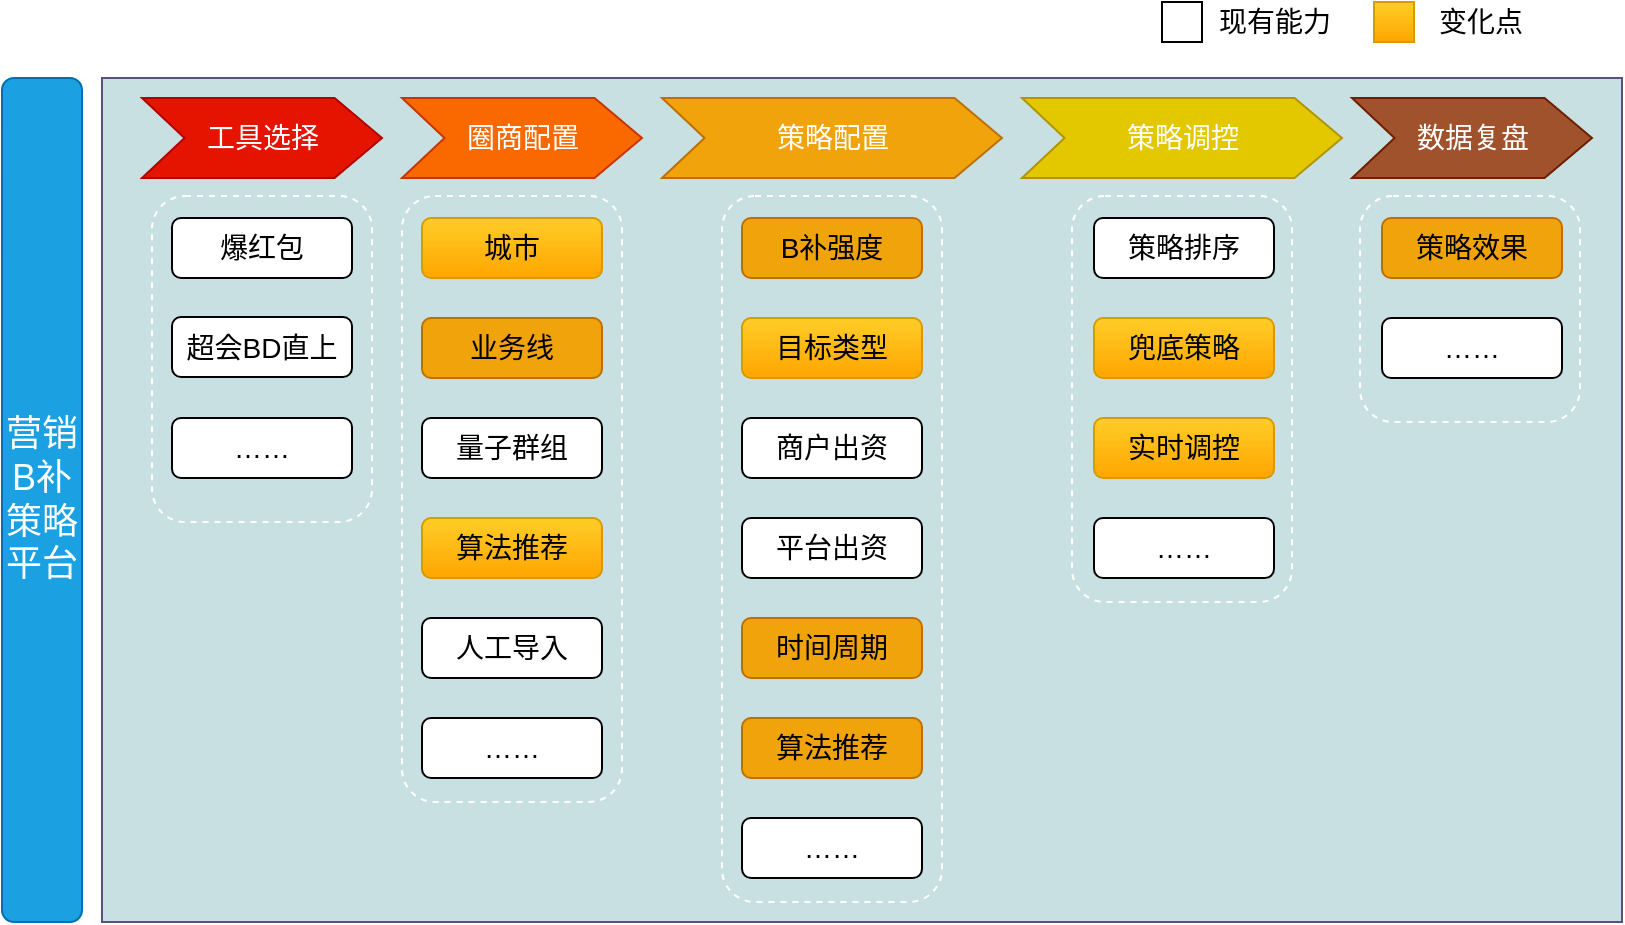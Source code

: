 <mxfile version="20.5.1" type="github" pages="3">
  <diagram id="5oMd8jQUyTVnU2nmaPUR" name="业务流程">
    <mxGraphModel dx="946" dy="614" grid="1" gridSize="10" guides="1" tooltips="1" connect="1" arrows="1" fold="1" page="1" pageScale="1" pageWidth="827" pageHeight="1169" math="0" shadow="0">
      <root>
        <mxCell id="0" />
        <mxCell id="1" parent="0" />
        <mxCell id="nKAvX6BTVIMCWCO14RXr-1" value="" style="rounded=0;whiteSpace=wrap;html=1;fontSize=18;strokeColor=#56517e;fillColor=#C9E0E2;" vertex="1" parent="1">
          <mxGeometry x="60" y="48" width="760" height="422" as="geometry" />
        </mxCell>
        <mxCell id="nKAvX6BTVIMCWCO14RXr-2" value="" style="rounded=1;whiteSpace=wrap;html=1;fontSize=14;dashed=1;fillColor=none;strokeColor=#FFFFFF;" vertex="1" parent="1">
          <mxGeometry x="689" y="107" width="110" height="113" as="geometry" />
        </mxCell>
        <mxCell id="nKAvX6BTVIMCWCO14RXr-3" value="" style="rounded=1;whiteSpace=wrap;html=1;fontSize=14;dashed=1;fillColor=none;strokeColor=#FFFFFF;strokeWidth=1;" vertex="1" parent="1">
          <mxGeometry x="545" y="107" width="110" height="203" as="geometry" />
        </mxCell>
        <mxCell id="nKAvX6BTVIMCWCO14RXr-4" value="" style="rounded=1;whiteSpace=wrap;html=1;fontSize=14;dashed=1;fillColor=none;strokeColor=#FFFFFF;" vertex="1" parent="1">
          <mxGeometry x="370" y="107" width="110" height="353" as="geometry" />
        </mxCell>
        <mxCell id="nKAvX6BTVIMCWCO14RXr-5" value="" style="rounded=1;whiteSpace=wrap;html=1;fontSize=14;dashed=1;fillColor=none;strokeColor=#FFFFFF;" vertex="1" parent="1">
          <mxGeometry x="210" y="107" width="110" height="303" as="geometry" />
        </mxCell>
        <mxCell id="nKAvX6BTVIMCWCO14RXr-6" value="" style="rounded=1;whiteSpace=wrap;html=1;fontSize=14;dashed=1;fillColor=none;strokeColor=#FFFFFF;" vertex="1" parent="1">
          <mxGeometry x="85" y="107" width="110" height="163" as="geometry" />
        </mxCell>
        <mxCell id="nKAvX6BTVIMCWCO14RXr-7" value="营销B补策略平台" style="rounded=1;whiteSpace=wrap;html=1;fontSize=18;fillColor=#1ba1e2;strokeColor=#006EAF;fontColor=#ffffff;" vertex="1" parent="1">
          <mxGeometry x="10" y="48" width="40" height="422" as="geometry" />
        </mxCell>
        <mxCell id="nKAvX6BTVIMCWCO14RXr-8" value="圈商配置" style="html=1;shadow=0;dashed=0;align=center;verticalAlign=middle;shape=mxgraph.arrows2.arrow;dy=0;dx=23.73;notch=21.27;fontSize=14;fillColor=#fa6800;strokeColor=#C73500;fontColor=#ffffff;" vertex="1" parent="1">
          <mxGeometry x="210" y="58" width="120" height="40" as="geometry" />
        </mxCell>
        <mxCell id="nKAvX6BTVIMCWCO14RXr-9" value="策略配置" style="html=1;shadow=0;dashed=0;align=center;verticalAlign=middle;shape=mxgraph.arrows2.arrow;dy=0;dx=23.73;notch=21.27;fontSize=14;fillColor=#f0a30a;strokeColor=#BD7000;fontColor=#ffffff;" vertex="1" parent="1">
          <mxGeometry x="340" y="58" width="170" height="40" as="geometry" />
        </mxCell>
        <mxCell id="nKAvX6BTVIMCWCO14RXr-10" value="策略调控" style="html=1;shadow=0;dashed=0;align=center;verticalAlign=middle;shape=mxgraph.arrows2.arrow;dy=0;dx=23.73;notch=21.27;fontSize=14;fillColor=#e3c800;strokeColor=#B09500;fontColor=#ffffff;" vertex="1" parent="1">
          <mxGeometry x="520" y="58" width="160" height="40" as="geometry" />
        </mxCell>
        <mxCell id="nKAvX6BTVIMCWCO14RXr-11" value="数据复盘" style="html=1;shadow=0;dashed=0;align=center;verticalAlign=middle;shape=mxgraph.arrows2.arrow;dy=0;dx=23.73;notch=21.27;fontSize=14;fillColor=#a0522d;strokeColor=#6D1F00;fontColor=#ffffff;" vertex="1" parent="1">
          <mxGeometry x="685" y="58" width="120" height="40" as="geometry" />
        </mxCell>
        <mxCell id="nKAvX6BTVIMCWCO14RXr-12" value="城市" style="rounded=1;whiteSpace=wrap;html=1;fontSize=14;fillColor=#ffcd28;strokeColor=#d79b00;gradientColor=#ffa500;" vertex="1" parent="1">
          <mxGeometry x="220" y="118" width="90" height="30" as="geometry" />
        </mxCell>
        <mxCell id="nKAvX6BTVIMCWCO14RXr-13" value="业务线" style="rounded=1;whiteSpace=wrap;html=1;fontSize=14;fillColor=#f0a30a;fontColor=#000000;strokeColor=#BD7000;" vertex="1" parent="1">
          <mxGeometry x="220" y="168" width="90" height="30" as="geometry" />
        </mxCell>
        <mxCell id="nKAvX6BTVIMCWCO14RXr-14" value="量子群组" style="rounded=1;whiteSpace=wrap;html=1;fontSize=14;" vertex="1" parent="1">
          <mxGeometry x="220" y="218" width="90" height="30" as="geometry" />
        </mxCell>
        <mxCell id="nKAvX6BTVIMCWCO14RXr-15" value="算法推荐" style="rounded=1;whiteSpace=wrap;html=1;fontSize=14;gradientColor=#ffa500;fillColor=#ffcd28;strokeColor=#d79b00;" vertex="1" parent="1">
          <mxGeometry x="220" y="268" width="90" height="30" as="geometry" />
        </mxCell>
        <mxCell id="nKAvX6BTVIMCWCO14RXr-16" value="人工导入" style="rounded=1;whiteSpace=wrap;html=1;fontSize=14;" vertex="1" parent="1">
          <mxGeometry x="220" y="318" width="90" height="30" as="geometry" />
        </mxCell>
        <mxCell id="nKAvX6BTVIMCWCO14RXr-17" value="B补强度" style="rounded=1;whiteSpace=wrap;html=1;fontSize=14;fillColor=#f0a30a;fontColor=#000000;strokeColor=#BD7000;" vertex="1" parent="1">
          <mxGeometry x="380" y="118" width="90" height="30" as="geometry" />
        </mxCell>
        <mxCell id="nKAvX6BTVIMCWCO14RXr-18" value="目标类型" style="rounded=1;whiteSpace=wrap;html=1;fontSize=14;gradientColor=#ffa500;fillColor=#ffcd28;strokeColor=#d79b00;" vertex="1" parent="1">
          <mxGeometry x="380" y="168" width="90" height="30" as="geometry" />
        </mxCell>
        <mxCell id="nKAvX6BTVIMCWCO14RXr-19" value="商户出资" style="rounded=1;whiteSpace=wrap;html=1;fontSize=14;" vertex="1" parent="1">
          <mxGeometry x="380" y="218" width="90" height="30" as="geometry" />
        </mxCell>
        <mxCell id="nKAvX6BTVIMCWCO14RXr-20" value="平台出资" style="rounded=1;whiteSpace=wrap;html=1;fontSize=14;" vertex="1" parent="1">
          <mxGeometry x="380" y="268" width="90" height="30" as="geometry" />
        </mxCell>
        <mxCell id="nKAvX6BTVIMCWCO14RXr-21" value="策略排序" style="rounded=1;whiteSpace=wrap;html=1;fontSize=14;" vertex="1" parent="1">
          <mxGeometry x="556" y="118" width="90" height="30" as="geometry" />
        </mxCell>
        <mxCell id="nKAvX6BTVIMCWCO14RXr-22" value="兜底策略" style="rounded=1;whiteSpace=wrap;html=1;fontSize=14;gradientColor=#ffa500;fillColor=#ffcd28;strokeColor=#d79b00;" vertex="1" parent="1">
          <mxGeometry x="556" y="168" width="90" height="30" as="geometry" />
        </mxCell>
        <mxCell id="nKAvX6BTVIMCWCO14RXr-23" value="……" style="rounded=1;whiteSpace=wrap;html=1;fontSize=14;" vertex="1" parent="1">
          <mxGeometry x="556" y="268" width="90" height="30" as="geometry" />
        </mxCell>
        <mxCell id="nKAvX6BTVIMCWCO14RXr-25" value="时间周期" style="rounded=1;whiteSpace=wrap;html=1;fontSize=14;fillColor=#f0a30a;fontColor=#000000;strokeColor=#BD7000;" vertex="1" parent="1">
          <mxGeometry x="380" y="318" width="90" height="30" as="geometry" />
        </mxCell>
        <mxCell id="nKAvX6BTVIMCWCO14RXr-26" value="算法推荐" style="rounded=1;whiteSpace=wrap;html=1;fontSize=14;fillColor=#f0a30a;fontColor=#000000;strokeColor=#BD7000;" vertex="1" parent="1">
          <mxGeometry x="380" y="368" width="90" height="30" as="geometry" />
        </mxCell>
        <mxCell id="nKAvX6BTVIMCWCO14RXr-27" value="工具选择" style="html=1;shadow=0;dashed=0;align=center;verticalAlign=middle;shape=mxgraph.arrows2.arrow;dy=0;dx=23.73;notch=21.27;fontSize=14;fillColor=#e51400;strokeColor=#B20000;fontColor=#ffffff;" vertex="1" parent="1">
          <mxGeometry x="80" y="58" width="120" height="40" as="geometry" />
        </mxCell>
        <mxCell id="nKAvX6BTVIMCWCO14RXr-28" value="爆红包" style="rounded=1;whiteSpace=wrap;html=1;fontSize=14;" vertex="1" parent="1">
          <mxGeometry x="95" y="118" width="90" height="30" as="geometry" />
        </mxCell>
        <mxCell id="nKAvX6BTVIMCWCO14RXr-29" value="超会BD直上" style="rounded=1;whiteSpace=wrap;html=1;fontSize=14;" vertex="1" parent="1">
          <mxGeometry x="95" y="167.5" width="90" height="30" as="geometry" />
        </mxCell>
        <mxCell id="nKAvX6BTVIMCWCO14RXr-30" value="策略效果" style="rounded=1;whiteSpace=wrap;html=1;fontSize=14;fillColor=#f0a30a;fontColor=#000000;strokeColor=#BD7000;" vertex="1" parent="1">
          <mxGeometry x="700" y="118" width="90" height="30" as="geometry" />
        </mxCell>
        <mxCell id="nKAvX6BTVIMCWCO14RXr-31" value="……" style="rounded=1;whiteSpace=wrap;html=1;fontSize=14;" vertex="1" parent="1">
          <mxGeometry x="700" y="168" width="90" height="30" as="geometry" />
        </mxCell>
        <mxCell id="nKAvX6BTVIMCWCO14RXr-33" value="" style="rounded=0;whiteSpace=wrap;html=1;fontSize=14;gradientColor=#ffa500;fillColor=#ffcd28;strokeColor=#d79b00;" vertex="1" parent="1">
          <mxGeometry x="696" y="10" width="20" height="20" as="geometry" />
        </mxCell>
        <mxCell id="nKAvX6BTVIMCWCO14RXr-34" value="变化点" style="text;html=1;align=center;verticalAlign=middle;resizable=0;points=[];autosize=1;fontSize=14;" vertex="1" parent="1">
          <mxGeometry x="719" y="10" width="60" height="20" as="geometry" />
        </mxCell>
        <mxCell id="nKAvX6BTVIMCWCO14RXr-35" value="" style="rounded=0;whiteSpace=wrap;html=1;fontSize=14;" vertex="1" parent="1">
          <mxGeometry x="590" y="10" width="20" height="20" as="geometry" />
        </mxCell>
        <mxCell id="nKAvX6BTVIMCWCO14RXr-36" value="现有能力" style="text;html=1;align=center;verticalAlign=middle;resizable=0;points=[];autosize=1;fontSize=14;" vertex="1" parent="1">
          <mxGeometry x="611" y="10" width="70" height="20" as="geometry" />
        </mxCell>
        <mxCell id="nKAvX6BTVIMCWCO14RXr-37" value="……" style="rounded=1;whiteSpace=wrap;html=1;fontSize=14;" vertex="1" parent="1">
          <mxGeometry x="95" y="218" width="90" height="30" as="geometry" />
        </mxCell>
        <mxCell id="YiAKJyvLT8dnD6AP64St-1" value="……" style="rounded=1;whiteSpace=wrap;html=1;fontSize=14;" vertex="1" parent="1">
          <mxGeometry x="380" y="418" width="90" height="30" as="geometry" />
        </mxCell>
        <mxCell id="YiAKJyvLT8dnD6AP64St-2" value="……" style="rounded=1;whiteSpace=wrap;html=1;fontSize=14;" vertex="1" parent="1">
          <mxGeometry x="220" y="368" width="90" height="30" as="geometry" />
        </mxCell>
        <mxCell id="YiAKJyvLT8dnD6AP64St-3" value="实时调控" style="rounded=1;whiteSpace=wrap;html=1;fontSize=14;gradientColor=#ffa500;fillColor=#ffcd28;strokeColor=#d79b00;" vertex="1" parent="1">
          <mxGeometry x="556" y="218" width="90" height="30" as="geometry" />
        </mxCell>
      </root>
    </mxGraphModel>
  </diagram>
  <diagram id="NuhbEiyONgqpR6ZVbiyx" name="产品流程">
    <mxGraphModel dx="1892" dy="1228" grid="1" gridSize="10" guides="1" tooltips="1" connect="1" arrows="1" fold="1" page="1" pageScale="1" pageWidth="827" pageHeight="1169" math="0" shadow="0">
      <root>
        <mxCell id="0" />
        <mxCell id="1" parent="0" />
        <mxCell id="8dWo22y_z9SqL70TQzN5-4" value="行业招商" style="rounded=0;whiteSpace=wrap;html=1;strokeWidth=1;fontSize=25;fontColor=#ffffff;align=center;fontStyle=1;fillColor=#1ba1e2;strokeColor=#006EAF;" vertex="1" parent="1">
          <mxGeometry x="110" y="60" width="140" height="40" as="geometry" />
        </mxCell>
        <mxCell id="8dWo22y_z9SqL70TQzN5-5" value="平台玩法" style="rounded=0;whiteSpace=wrap;html=1;strokeWidth=1;fontSize=25;fontColor=#ffffff;align=center;fontStyle=1;fillColor=#1ba1e2;strokeColor=#006EAF;" vertex="1" parent="1">
          <mxGeometry x="870" y="60" width="140" height="40" as="geometry" />
        </mxCell>
        <mxCell id="8dWo22y_z9SqL70TQzN5-6" value="营销策略" style="rounded=0;whiteSpace=wrap;html=1;strokeWidth=1;fontSize=25;fontColor=#ffffff;align=center;fontStyle=1;fillColor=#1ba1e2;strokeColor=#006EAF;" vertex="1" parent="1">
          <mxGeometry x="390" y="60" width="140" height="40" as="geometry" />
        </mxCell>
        <mxCell id="8dWo22y_z9SqL70TQzN5-7" value="行业玩法" style="rounded=0;whiteSpace=wrap;html=1;strokeWidth=1;fontSize=25;fontColor=#ffffff;align=center;fontStyle=1;fillColor=#1ba1e2;strokeColor=#006EAF;" vertex="1" parent="1">
          <mxGeometry x="630" y="60" width="140" height="40" as="geometry" />
        </mxCell>
        <mxCell id="8dWo22y_z9SqL70TQzN5-8" value="导购/交易" style="rounded=0;whiteSpace=wrap;html=1;strokeWidth=1;fontSize=25;fontColor=#ffffff;align=center;fontStyle=1;fillColor=#1ba1e2;strokeColor=#006EAF;" vertex="1" parent="1">
          <mxGeometry x="1610" y="60" width="140" height="40" as="geometry" />
        </mxCell>
        <mxCell id="8dWo22y_z9SqL70TQzN5-12" style="edgeStyle=orthogonalEdgeStyle;rounded=0;orthogonalLoop=1;jettySize=auto;html=1;exitX=0.5;exitY=1;exitDx=0;exitDy=0;entryX=0.5;entryY=0;entryDx=0;entryDy=0;fontSize=18;fontColor=#000000;strokeWidth=3;" edge="1" parent="1" source="8dWo22y_z9SqL70TQzN5-13" target="8dWo22y_z9SqL70TQzN5-26">
          <mxGeometry relative="1" as="geometry" />
        </mxCell>
        <mxCell id="8dWo22y_z9SqL70TQzN5-13" value="&lt;b&gt;&lt;font style=&quot;font-size: 22px&quot;&gt;2. 发布招商&lt;/font&gt;&lt;/b&gt;&lt;br style=&quot;font-size: 18px&quot;&gt;报名要求&lt;br&gt;圈商范围&lt;br style=&quot;font-size: 18px&quot;&gt;出资规则&lt;br style=&quot;font-size: 18px&quot;&gt;时间周期" style="rounded=0;whiteSpace=wrap;html=1;strokeWidth=1;fontSize=18;fontColor=#000000;align=center;verticalAlign=top;" vertex="1" parent="1">
          <mxGeometry x="120" y="260" width="120" height="120" as="geometry" />
        </mxCell>
        <mxCell id="8dWo22y_z9SqL70TQzN5-14" value="B端链路" style="rounded=0;whiteSpace=wrap;html=1;strokeWidth=1;fontSize=25;align=center;gradientColor=#ffa500;fillColor=#ffcd28;strokeColor=#d79b00;" vertex="1" parent="1">
          <mxGeometry x="40" y="10" width="1010" height="35" as="geometry" />
        </mxCell>
        <mxCell id="8dWo22y_z9SqL70TQzN5-23" style="edgeStyle=orthogonalEdgeStyle;rounded=0;orthogonalLoop=1;jettySize=auto;html=1;exitX=1;exitY=0.5;exitDx=0;exitDy=0;entryX=0;entryY=0.5;entryDx=0;entryDy=0;fontSize=18;fontColor=#000000;strokeWidth=3;" edge="1" parent="1" source="8dWo22y_z9SqL70TQzN5-26" target="8dWo22y_z9SqL70TQzN5-28">
          <mxGeometry relative="1" as="geometry" />
        </mxCell>
        <mxCell id="8dWo22y_z9SqL70TQzN5-24" value="活动创建" style="edgeLabel;html=1;align=center;verticalAlign=middle;resizable=0;points=[];fontSize=18;fontColor=#000000;" vertex="1" connectable="0" parent="8dWo22y_z9SqL70TQzN5-23">
          <mxGeometry x="-0.558" y="6" relative="1" as="geometry">
            <mxPoint x="-8" y="-8" as="offset" />
          </mxGeometry>
        </mxCell>
        <mxCell id="8dWo22y_z9SqL70TQzN5-26" value="&lt;b&gt;&lt;font style=&quot;font-size: 22px&quot;&gt;3. 商户报名&lt;/font&gt;&lt;/b&gt;&lt;br style=&quot;font-size: 18px&quot;&gt;商户出资" style="rounded=0;whiteSpace=wrap;html=1;strokeWidth=1;fontSize=18;fontColor=#000000;align=center;verticalAlign=top;" vertex="1" parent="1">
          <mxGeometry x="120" y="495" width="120" height="120" as="geometry" />
        </mxCell>
        <mxCell id="v_WaZDUk3BbskPpl2pJ--12" style="edgeStyle=orthogonalEdgeStyle;rounded=0;orthogonalLoop=1;jettySize=auto;html=1;entryX=0;entryY=0.6;entryDx=0;entryDy=0;strokeWidth=3;fontSize=18;entryPerimeter=0;" edge="1" parent="1" source="8dWo22y_z9SqL70TQzN5-28" target="v_WaZDUk3BbskPpl2pJ--13">
          <mxGeometry relative="1" as="geometry" />
        </mxCell>
        <mxCell id="8dWo22y_z9SqL70TQzN5-28" value="创建活动" style="whiteSpace=wrap;html=1;strokeWidth=1;fontSize=18;fontColor=#000000;align=center;" vertex="1" parent="1">
          <mxGeometry x="670.25" y="540" width="85" height="30" as="geometry" />
        </mxCell>
        <mxCell id="8dWo22y_z9SqL70TQzN5-37" value="C端链路" style="rounded=0;whiteSpace=wrap;html=1;strokeWidth=1;fontSize=25;align=center;fillColor=#dae8fc;strokeColor=#6c8ebf;gradientColor=#7ea6e0;" vertex="1" parent="1">
          <mxGeometry x="1060" y="10" width="720" height="35" as="geometry" />
        </mxCell>
        <mxCell id="8dWo22y_z9SqL70TQzN5-41" style="edgeStyle=orthogonalEdgeStyle;rounded=0;orthogonalLoop=1;jettySize=auto;html=1;exitX=0;exitY=0.5;exitDx=0;exitDy=0;fontSize=18;fontColor=#000000;strokeWidth=3;" edge="1" parent="1" source="v_WaZDUk3BbskPpl2pJ--16" target="8dWo22y_z9SqL70TQzN5-42">
          <mxGeometry relative="1" as="geometry">
            <mxPoint x="1450" y="760" as="targetPoint" />
          </mxGeometry>
        </mxCell>
        <mxCell id="v_WaZDUk3BbskPpl2pJ--33" value="算价" style="edgeLabel;html=1;align=center;verticalAlign=middle;resizable=0;points=[];fontSize=18;" vertex="1" connectable="0" parent="8dWo22y_z9SqL70TQzN5-41">
          <mxGeometry x="-0.431" relative="1" as="geometry">
            <mxPoint x="-1" y="-14" as="offset" />
          </mxGeometry>
        </mxCell>
        <mxCell id="8dWo22y_z9SqL70TQzN5-42" value="" style="rounded=0;whiteSpace=wrap;html=1;strokeWidth=1;fontSize=18;fontColor=#000000;align=center;dashed=1;" vertex="1" parent="1">
          <mxGeometry x="1370" y="615" width="120" height="140" as="geometry" />
        </mxCell>
        <mxCell id="8dWo22y_z9SqL70TQzN5-43" value="查询活动" style="whiteSpace=wrap;html=1;strokeWidth=1;fontSize=18;fontColor=#000000;align=center;" vertex="1" parent="1">
          <mxGeometry x="1387.5" y="627.5" width="85" height="30" as="geometry" />
        </mxCell>
        <mxCell id="8dWo22y_z9SqL70TQzN5-44" value="算法调控" style="whiteSpace=wrap;html=1;strokeWidth=1;fontSize=18;fontColor=#000000;align=center;" vertex="1" parent="1">
          <mxGeometry x="1387.5" y="672.5" width="85" height="30" as="geometry" />
        </mxCell>
        <mxCell id="8dWo22y_z9SqL70TQzN5-45" value="算法" style="rounded=0;whiteSpace=wrap;html=1;strokeWidth=1;fontSize=25;fontColor=#ffffff;align=center;fontStyle=1;fillColor=#1ba1e2;strokeColor=#006EAF;" vertex="1" parent="1">
          <mxGeometry x="1111.87" y="60" width="140" height="40" as="geometry" />
        </mxCell>
        <mxCell id="8dWo22y_z9SqL70TQzN5-46" style="edgeStyle=orthogonalEdgeStyle;rounded=0;orthogonalLoop=1;jettySize=auto;html=1;dashed=1;fontSize=18;fontColor=#000000;strokeWidth=3;" edge="1" parent="1" source="v_WaZDUk3BbskPpl2pJ--21">
          <mxGeometry relative="1" as="geometry">
            <mxPoint x="1240" y="719.5" as="sourcePoint" />
            <mxPoint x="1370" y="720" as="targetPoint" />
          </mxGeometry>
        </mxCell>
        <mxCell id="8dWo22y_z9SqL70TQzN5-48" style="edgeStyle=orthogonalEdgeStyle;rounded=0;orthogonalLoop=1;jettySize=auto;html=1;exitX=1;exitY=0.5;exitDx=0;exitDy=0;entryX=0;entryY=0.25;entryDx=0;entryDy=0;dashed=1;fontSize=18;fontColor=#000000;strokeWidth=3;" edge="1" parent="1" source="8dWo22y_z9SqL70TQzN5-52" target="8dWo22y_z9SqL70TQzN5-42">
          <mxGeometry relative="1" as="geometry" />
        </mxCell>
        <mxCell id="8dWo22y_z9SqL70TQzN5-49" value="活动查询" style="edgeLabel;html=1;align=center;verticalAlign=middle;resizable=0;points=[];fontSize=18;fontColor=#000000;" vertex="1" connectable="0" parent="8dWo22y_z9SqL70TQzN5-48">
          <mxGeometry x="-0.105" y="8" relative="1" as="geometry">
            <mxPoint x="-105" y="-14" as="offset" />
          </mxGeometry>
        </mxCell>
        <mxCell id="8dWo22y_z9SqL70TQzN5-52" value="活动查询" style="whiteSpace=wrap;html=1;strokeWidth=1;fontSize=18;fontColor=#000000;align=center;" vertex="1" parent="1">
          <mxGeometry x="897.5" y="635" width="85" height="30" as="geometry" />
        </mxCell>
        <mxCell id="8dWo22y_z9SqL70TQzN5-54" value="&lt;b&gt;&lt;font style=&quot;font-size: 22px&quot;&gt;6. 交易支付&lt;/font&gt;&lt;/b&gt;&lt;br style=&quot;font-size: 18px&quot;&gt;提交订单&lt;br style=&quot;font-size: 18px&quot;&gt;订单支付" style="rounded=0;whiteSpace=wrap;html=1;strokeWidth=1;fontSize=18;fontColor=#000000;align=center;verticalAlign=top;" vertex="1" parent="1">
          <mxGeometry x="1620" y="860" width="120" height="120" as="geometry" />
        </mxCell>
        <mxCell id="8dWo22y_z9SqL70TQzN5-55" value="裁剪结果" style="whiteSpace=wrap;html=1;strokeWidth=1;fontSize=18;fontColor=#000000;align=center;" vertex="1" parent="1">
          <mxGeometry x="1387.5" y="712.5" width="85" height="30" as="geometry" />
        </mxCell>
        <mxCell id="v_WaZDUk3BbskPpl2pJ--20" value="" style="edgeStyle=orthogonalEdgeStyle;rounded=0;orthogonalLoop=1;jettySize=auto;html=1;strokeWidth=3;fontSize=18;" edge="1" parent="1" source="8dWo22y_z9SqL70TQzN5-67">
          <mxGeometry relative="1" as="geometry">
            <mxPoint x="663" y="1125" as="targetPoint" />
          </mxGeometry>
        </mxCell>
        <mxCell id="8dWo22y_z9SqL70TQzN5-76" value="" style="endArrow=none;dashed=1;html=1;strokeWidth=1;fontSize=25;fontColor=#000000;strokeColor=#666666;" edge="1" parent="1">
          <mxGeometry width="50" height="50" relative="1" as="geometry">
            <mxPoint x="320" y="990" as="sourcePoint" />
            <mxPoint x="320" y="40" as="targetPoint" />
          </mxGeometry>
        </mxCell>
        <mxCell id="8dWo22y_z9SqL70TQzN5-77" value="" style="endArrow=none;dashed=1;html=1;strokeWidth=1;fontSize=25;fontColor=#000000;strokeColor=#666666;entryX=0.534;entryY=1.153;entryDx=0;entryDy=0;entryPerimeter=0;" edge="1" parent="1" target="8dWo22y_z9SqL70TQzN5-14">
          <mxGeometry width="50" height="50" relative="1" as="geometry">
            <mxPoint x="579" y="980" as="sourcePoint" />
            <mxPoint x="576" y="60" as="targetPoint" />
          </mxGeometry>
        </mxCell>
        <mxCell id="8dWo22y_z9SqL70TQzN5-78" value="" style="endArrow=none;dashed=1;html=1;strokeWidth=1;fontSize=25;fontColor=#000000;strokeColor=#666666;" edge="1" parent="1">
          <mxGeometry width="50" height="50" relative="1" as="geometry">
            <mxPoint x="826" y="980" as="sourcePoint" />
            <mxPoint x="826" y="50" as="targetPoint" />
          </mxGeometry>
        </mxCell>
        <mxCell id="8dWo22y_z9SqL70TQzN5-79" value="" style="endArrow=none;dashed=1;html=1;strokeWidth=1;fontSize=25;fontColor=#000000;strokeColor=#666666;entryX=0;entryY=1;entryDx=0;entryDy=0;" edge="1" parent="1" target="8dWo22y_z9SqL70TQzN5-14">
          <mxGeometry width="50" height="50" relative="1" as="geometry">
            <mxPoint x="40" y="990" as="sourcePoint" />
            <mxPoint x="40" y="60" as="targetPoint" />
          </mxGeometry>
        </mxCell>
        <mxCell id="8dWo22y_z9SqL70TQzN5-80" value="" style="endArrow=none;dashed=1;html=1;strokeWidth=1;fontSize=25;fontColor=#000000;strokeColor=#666666;" edge="1" parent="1">
          <mxGeometry width="50" height="50" relative="1" as="geometry">
            <mxPoint x="1310" y="990" as="sourcePoint" />
            <mxPoint x="1310" y="60" as="targetPoint" />
          </mxGeometry>
        </mxCell>
        <mxCell id="8dWo22y_z9SqL70TQzN5-81" value="" style="endArrow=none;dashed=1;html=1;strokeWidth=1;fontSize=25;fontColor=#000000;strokeColor=#666666;" edge="1" parent="1">
          <mxGeometry width="50" height="50" relative="1" as="geometry">
            <mxPoint x="1060" y="990" as="sourcePoint" />
            <mxPoint x="1060" y="60" as="targetPoint" />
          </mxGeometry>
        </mxCell>
        <mxCell id="8dWo22y_z9SqL70TQzN5-82" value="" style="endArrow=none;dashed=1;html=1;strokeWidth=1;fontSize=25;fontColor=#000000;strokeColor=#666666;" edge="1" parent="1">
          <mxGeometry width="50" height="50" relative="1" as="geometry">
            <mxPoint x="1550" y="980" as="sourcePoint" />
            <mxPoint x="1550" y="50" as="targetPoint" />
          </mxGeometry>
        </mxCell>
        <mxCell id="8dWo22y_z9SqL70TQzN5-83" value="" style="endArrow=none;dashed=1;html=1;strokeWidth=1;fontSize=25;fontColor=#000000;strokeColor=#666666;" edge="1" parent="1">
          <mxGeometry width="50" height="50" relative="1" as="geometry">
            <mxPoint x="1780" y="990" as="sourcePoint" />
            <mxPoint x="1780" y="45" as="targetPoint" />
          </mxGeometry>
        </mxCell>
        <mxCell id="8dWo22y_z9SqL70TQzN5-88" value="" style="endArrow=none;dashed=1;html=1;strokeWidth=2;fontSize=25;fontColor=#000000;" edge="1" parent="1">
          <mxGeometry width="50" height="50" relative="1" as="geometry">
            <mxPoint x="30" y="1000" as="sourcePoint" />
            <mxPoint x="1780" y="990" as="targetPoint" />
          </mxGeometry>
        </mxCell>
        <mxCell id="v_WaZDUk3BbskPpl2pJ--4" style="edgeStyle=orthogonalEdgeStyle;rounded=0;orthogonalLoop=1;jettySize=auto;html=1;strokeWidth=3;dashed=1;" edge="1" parent="1" source="v_WaZDUk3BbskPpl2pJ--2" target="v_WaZDUk3BbskPpl2pJ--3">
          <mxGeometry relative="1" as="geometry" />
        </mxCell>
        <mxCell id="v_WaZDUk3BbskPpl2pJ--5" value="策略同步" style="edgeLabel;html=1;align=center;verticalAlign=middle;resizable=0;points=[];fontSize=18;" vertex="1" connectable="0" parent="v_WaZDUk3BbskPpl2pJ--4">
          <mxGeometry x="-0.101" y="3" relative="1" as="geometry">
            <mxPoint x="30" y="-12" as="offset" />
          </mxGeometry>
        </mxCell>
        <mxCell id="v_WaZDUk3BbskPpl2pJ--2" value="&lt;b&gt;&lt;font style=&quot;font-size: 22px&quot;&gt;1. 策略创建&lt;/font&gt;&lt;/b&gt;&lt;br style=&quot;font-size: 18px&quot;&gt;B补力度&lt;br&gt;出资规则" style="rounded=0;whiteSpace=wrap;html=1;strokeWidth=1;fontSize=18;fontColor=#000000;align=center;verticalAlign=top;" vertex="1" parent="1">
          <mxGeometry x="400" y="120" width="120" height="120" as="geometry" />
        </mxCell>
        <mxCell id="v_WaZDUk3BbskPpl2pJ--3" value="策略详情" style="whiteSpace=wrap;html=1;strokeWidth=1;fontSize=18;fontColor=#000000;align=center;" vertex="1" parent="1">
          <mxGeometry x="1132.12" y="165" width="99.5" height="30" as="geometry" />
        </mxCell>
        <mxCell id="v_WaZDUk3BbskPpl2pJ--7" style="edgeStyle=orthogonalEdgeStyle;rounded=0;orthogonalLoop=1;jettySize=auto;html=1;exitX=0;exitY=0.5;exitDx=0;exitDy=0;entryX=1;entryY=0.75;entryDx=0;entryDy=0;fontSize=18;fontColor=#000000;strokeWidth=3;startArrow=classic;startFill=1;endArrow=none;endFill=0;" edge="1" parent="1" source="v_WaZDUk3BbskPpl2pJ--9">
          <mxGeometry relative="1" as="geometry">
            <mxPoint x="240" y="510" as="targetPoint" />
          </mxGeometry>
        </mxCell>
        <mxCell id="v_WaZDUk3BbskPpl2pJ--8" value="策略咨询" style="edgeLabel;html=1;align=center;verticalAlign=middle;resizable=0;points=[];fontSize=18;fontColor=#000000;" vertex="1" connectable="0" parent="v_WaZDUk3BbskPpl2pJ--7">
          <mxGeometry x="-0.021" y="-5" relative="1" as="geometry">
            <mxPoint x="-7" y="-15" as="offset" />
          </mxGeometry>
        </mxCell>
        <mxCell id="v_WaZDUk3BbskPpl2pJ--9" value="商户策略" style="whiteSpace=wrap;html=1;strokeWidth=1;fontSize=18;fontColor=#000000;align=center;" vertex="1" parent="1">
          <mxGeometry x="410.25" y="495" width="99.5" height="30" as="geometry" />
        </mxCell>
        <mxCell id="v_WaZDUk3BbskPpl2pJ--13" value="" style="rounded=0;whiteSpace=wrap;html=1;strokeWidth=1;fontSize=18;fontColor=#000000;align=center;dashed=1;" vertex="1" parent="1">
          <mxGeometry x="880" y="495" width="120" height="100" as="geometry" />
        </mxCell>
        <mxCell id="v_WaZDUk3BbskPpl2pJ--11" value="创建活动" style="whiteSpace=wrap;html=1;strokeWidth=1;fontSize=18;fontColor=#000000;align=center;" vertex="1" parent="1">
          <mxGeometry x="897.5" y="510" width="85" height="30" as="geometry" />
        </mxCell>
        <mxCell id="v_WaZDUk3BbskPpl2pJ--14" value="策略ID" style="whiteSpace=wrap;html=1;strokeWidth=1;fontSize=18;fontColor=#000000;align=center;" vertex="1" parent="1">
          <mxGeometry x="897.5" y="555" width="85" height="30" as="geometry" />
        </mxCell>
        <mxCell id="v_WaZDUk3BbskPpl2pJ--15" value="营销算价" style="rounded=0;whiteSpace=wrap;html=1;strokeWidth=1;fontSize=25;fontColor=#ffffff;align=center;fontStyle=1;fillColor=#1ba1e2;strokeColor=#006EAF;" vertex="1" parent="1">
          <mxGeometry x="1360" y="60" width="140" height="40" as="geometry" />
        </mxCell>
        <mxCell id="v_WaZDUk3BbskPpl2pJ--17" style="edgeStyle=orthogonalEdgeStyle;rounded=0;orthogonalLoop=1;jettySize=auto;html=1;exitX=0.5;exitY=1;exitDx=0;exitDy=0;strokeWidth=3;fontSize=18;" edge="1" parent="1" source="v_WaZDUk3BbskPpl2pJ--16" target="8dWo22y_z9SqL70TQzN5-54">
          <mxGeometry relative="1" as="geometry" />
        </mxCell>
        <mxCell id="v_WaZDUk3BbskPpl2pJ--16" value="&lt;b&gt;&lt;font style=&quot;font-size: 22px&quot;&gt;5. 优惠咨询&lt;/font&gt;&lt;/b&gt;" style="rounded=0;whiteSpace=wrap;html=1;strokeWidth=1;fontSize=18;fontColor=#000000;align=center;verticalAlign=top;" vertex="1" parent="1">
          <mxGeometry x="1620" y="625" width="120" height="120" as="geometry" />
        </mxCell>
        <mxCell id="v_WaZDUk3BbskPpl2pJ--21" value="" style="rounded=0;whiteSpace=wrap;html=1;strokeWidth=1;fontSize=18;fontColor=#000000;align=center;dashed=1;" vertex="1" parent="1">
          <mxGeometry x="1111.62" y="670.5" width="120" height="100" as="geometry" />
        </mxCell>
        <mxCell id="v_WaZDUk3BbskPpl2pJ--22" value="查询策略" style="whiteSpace=wrap;html=1;strokeWidth=1;fontSize=18;fontColor=#000000;align=center;" vertex="1" parent="1">
          <mxGeometry x="1129.12" y="685.5" width="85" height="30" as="geometry" />
        </mxCell>
        <mxCell id="v_WaZDUk3BbskPpl2pJ--23" value="计算B补/C补" style="whiteSpace=wrap;html=1;strokeWidth=1;fontSize=18;fontColor=#000000;align=center;" vertex="1" parent="1">
          <mxGeometry x="1117.12" y="730.5" width="110.63" height="30" as="geometry" />
        </mxCell>
        <mxCell id="v_WaZDUk3BbskPpl2pJ--24" value="&lt;span style=&quot;font-size: 22px;&quot;&gt;&lt;b&gt;策略调控&lt;/b&gt;&lt;/span&gt;&lt;br style=&quot;font-size: 18px&quot;&gt;&lt;br&gt;调整排序&lt;br&gt;策略变更&lt;br&gt;圈集变更" style="rounded=0;whiteSpace=wrap;html=1;strokeWidth=1;fontSize=18;fontColor=#FF0000;align=center;verticalAlign=top;" vertex="1" parent="1">
          <mxGeometry x="400" y="260" width="120" height="140" as="geometry" />
        </mxCell>
        <mxCell id="v_WaZDUk3BbskPpl2pJ--25" style="edgeStyle=orthogonalEdgeStyle;rounded=0;orthogonalLoop=1;jettySize=auto;html=1;strokeWidth=3;dashed=1;fontColor=#FF0000;" edge="1" parent="1" target="v_WaZDUk3BbskPpl2pJ--27">
          <mxGeometry relative="1" as="geometry">
            <mxPoint x="520" y="275" as="sourcePoint" />
          </mxGeometry>
        </mxCell>
        <mxCell id="v_WaZDUk3BbskPpl2pJ--26" value="策略同步" style="edgeLabel;html=1;align=center;verticalAlign=middle;resizable=0;points=[];fontSize=18;fontColor=#FF0000;" vertex="1" connectable="0" parent="v_WaZDUk3BbskPpl2pJ--25">
          <mxGeometry x="-0.101" y="3" relative="1" as="geometry">
            <mxPoint x="30" y="-12" as="offset" />
          </mxGeometry>
        </mxCell>
        <mxCell id="v_WaZDUk3BbskPpl2pJ--27" value="策略详情" style="whiteSpace=wrap;html=1;strokeWidth=1;fontSize=18;fontColor=#FF0000;align=center;" vertex="1" parent="1">
          <mxGeometry x="1132.12" y="260" width="99.5" height="30" as="geometry" />
        </mxCell>
        <mxCell id="v_WaZDUk3BbskPpl2pJ--32" style="edgeStyle=orthogonalEdgeStyle;rounded=0;orthogonalLoop=1;jettySize=auto;html=1;exitX=1;exitY=0.5;exitDx=0;exitDy=0;entryX=0;entryY=0.5;entryDx=0;entryDy=0;strokeWidth=3;fontSize=18;startArrow=none;startFill=0;endArrow=classic;endFill=1;fontColor=#FF0000;" edge="1" parent="1" source="v_WaZDUk3BbskPpl2pJ--28" target="v_WaZDUk3BbskPpl2pJ--31">
          <mxGeometry relative="1" as="geometry" />
        </mxCell>
        <mxCell id="v_WaZDUk3BbskPpl2pJ--28" value="活动变更" style="whiteSpace=wrap;html=1;strokeWidth=1;fontSize=18;fontColor=#FF0000;align=center;" vertex="1" parent="1">
          <mxGeometry x="657.5" y="315" width="85" height="30" as="geometry" />
        </mxCell>
        <mxCell id="v_WaZDUk3BbskPpl2pJ--29" style="edgeStyle=orthogonalEdgeStyle;rounded=0;orthogonalLoop=1;jettySize=auto;html=1;exitX=0;exitY=0.5;exitDx=0;exitDy=0;entryX=1;entryY=0.5;entryDx=0;entryDy=0;fontSize=18;fontColor=#FF0000;strokeWidth=3;startArrow=classic;startFill=1;endArrow=none;endFill=0;" edge="1" parent="1" source="v_WaZDUk3BbskPpl2pJ--28" target="v_WaZDUk3BbskPpl2pJ--24">
          <mxGeometry relative="1" as="geometry">
            <mxPoint x="520.0" y="334.09" as="targetPoint" />
            <mxPoint x="690.25" y="334.09" as="sourcePoint" />
          </mxGeometry>
        </mxCell>
        <mxCell id="v_WaZDUk3BbskPpl2pJ--30" value="策略变更" style="edgeLabel;html=1;align=center;verticalAlign=middle;resizable=0;points=[];fontSize=18;fontColor=#FF0000;" vertex="1" connectable="0" parent="v_WaZDUk3BbskPpl2pJ--29">
          <mxGeometry x="-0.021" y="-5" relative="1" as="geometry">
            <mxPoint x="-7" y="-11" as="offset" />
          </mxGeometry>
        </mxCell>
        <mxCell id="v_WaZDUk3BbskPpl2pJ--31" value="活动变更" style="whiteSpace=wrap;html=1;strokeWidth=1;fontSize=18;fontColor=#FF0000;align=center;" vertex="1" parent="1">
          <mxGeometry x="907.5" y="315" width="85" height="30" as="geometry" />
        </mxCell>
      </root>
    </mxGraphModel>
  </diagram>
  <diagram id="h4piJ4crIUmbmYhTjFfq" name="第 2 页">
    <mxGraphModel dx="946" dy="614" grid="1" gridSize="10" guides="1" tooltips="1" connect="1" arrows="1" fold="1" page="1" pageScale="1" pageWidth="827" pageHeight="1169" math="0" shadow="0">
      <root>
        <mxCell id="0" />
        <mxCell id="1" parent="0" />
        <mxCell id="D-Up0zzskR67IsRDXg_i-1" value="" style="rounded=1;whiteSpace=wrap;html=1;dashed=1;arcSize=17;" vertex="1" parent="1">
          <mxGeometry x="110" y="130" width="580" height="360" as="geometry" />
        </mxCell>
        <mxCell id="D-Up0zzskR67IsRDXg_i-2" style="edgeStyle=orthogonalEdgeStyle;rounded=0;orthogonalLoop=1;jettySize=auto;html=1;exitX=0.5;exitY=1;exitDx=0;exitDy=0;fontSize=16;fontColor=#000000;dashed=1;" edge="1" parent="1" source="D-Up0zzskR67IsRDXg_i-3" target="D-Up0zzskR67IsRDXg_i-5">
          <mxGeometry relative="1" as="geometry" />
        </mxCell>
        <mxCell id="D-Up0zzskR67IsRDXg_i-3" value="创建活动" style="rounded=1;whiteSpace=wrap;html=1;fillColor=#1ba1e2;strokeColor=#006EAF;fontColor=#000000;fontSize=16;" vertex="1" parent="1">
          <mxGeometry x="160" y="154" width="100" height="50" as="geometry" />
        </mxCell>
        <mxCell id="D-Up0zzskR67IsRDXg_i-4" style="edgeStyle=orthogonalEdgeStyle;rounded=0;orthogonalLoop=1;jettySize=auto;html=1;exitX=0.5;exitY=1;exitDx=0;exitDy=0;dashed=1;fontSize=16;fontColor=#000000;" edge="1" parent="1" source="D-Up0zzskR67IsRDXg_i-5" target="D-Up0zzskR67IsRDXg_i-8">
          <mxGeometry relative="1" as="geometry" />
        </mxCell>
        <mxCell id="D-Up0zzskR67IsRDXg_i-5" value="冲突校验" style="rounded=1;whiteSpace=wrap;html=1;fillColor=#1ba1e2;strokeColor=#006EAF;fontColor=#000000;fontSize=16;" vertex="1" parent="1">
          <mxGeometry x="160" y="264" width="100" height="50" as="geometry" />
        </mxCell>
        <mxCell id="D-Up0zzskR67IsRDXg_i-6" style="edgeStyle=orthogonalEdgeStyle;rounded=0;orthogonalLoop=1;jettySize=auto;html=1;exitX=0.5;exitY=1;exitDx=0;exitDy=0;entryX=0.5;entryY=0;entryDx=0;entryDy=0;dashed=1;fontSize=14;fontColor=#000000;" edge="1" parent="1" source="D-Up0zzskR67IsRDXg_i-8" target="D-Up0zzskR67IsRDXg_i-40">
          <mxGeometry relative="1" as="geometry" />
        </mxCell>
        <mxCell id="D-Up0zzskR67IsRDXg_i-7" value="上活动" style="edgeLabel;html=1;align=center;verticalAlign=middle;resizable=0;points=[];fontSize=14;fontColor=#000000;" vertex="1" connectable="0" parent="D-Up0zzskR67IsRDXg_i-6">
          <mxGeometry x="-0.136" y="2" relative="1" as="geometry">
            <mxPoint as="offset" />
          </mxGeometry>
        </mxCell>
        <mxCell id="D-Up0zzskR67IsRDXg_i-8" value="保存玩法" style="rounded=1;whiteSpace=wrap;html=1;fillColor=#1ba1e2;strokeColor=#006EAF;fontColor=#000000;fontSize=16;" vertex="1" parent="1">
          <mxGeometry x="160" y="390" width="100" height="50" as="geometry" />
        </mxCell>
        <mxCell id="D-Up0zzskR67IsRDXg_i-9" style="edgeStyle=orthogonalEdgeStyle;rounded=0;orthogonalLoop=1;jettySize=auto;html=1;exitX=1;exitY=0.75;exitDx=0;exitDy=0;entryX=0;entryY=0.5;entryDx=0;entryDy=0;fontSize=14;fontColor=#000000;dashed=1;" edge="1" parent="1" source="D-Up0zzskR67IsRDXg_i-10" target="D-Up0zzskR67IsRDXg_i-3">
          <mxGeometry relative="1" as="geometry" />
        </mxCell>
        <mxCell id="D-Up0zzskR67IsRDXg_i-10" value="&lt;br&gt;商户" style="shape=actor;whiteSpace=wrap;html=1;fillColor=#176FBD;fontSize=16;fontColor=#ffffff;strokeColor=#006EAF;" vertex="1" parent="1">
          <mxGeometry x="10" y="134" width="70" height="60" as="geometry" />
        </mxCell>
        <mxCell id="D-Up0zzskR67IsRDXg_i-11" style="edgeStyle=orthogonalEdgeStyle;rounded=0;orthogonalLoop=1;jettySize=auto;html=1;exitX=1;exitY=0.5;exitDx=0;exitDy=0;entryX=0;entryY=0.5;entryDx=0;entryDy=0;dashed=1;fontSize=14;fontColor=#000000;" edge="1" parent="1" source="D-Up0zzskR67IsRDXg_i-15" target="D-Up0zzskR67IsRDXg_i-46">
          <mxGeometry relative="1" as="geometry" />
        </mxCell>
        <mxCell id="D-Up0zzskR67IsRDXg_i-12" value="异常" style="edgeLabel;html=1;align=center;verticalAlign=middle;resizable=0;points=[];fontSize=14;fontColor=#000000;" vertex="1" connectable="0" parent="D-Up0zzskR67IsRDXg_i-11">
          <mxGeometry x="-0.091" y="-2" relative="1" as="geometry">
            <mxPoint y="-11" as="offset" />
          </mxGeometry>
        </mxCell>
        <mxCell id="D-Up0zzskR67IsRDXg_i-13" style="edgeStyle=orthogonalEdgeStyle;rounded=0;orthogonalLoop=1;jettySize=auto;html=1;exitX=0.5;exitY=1;exitDx=0;exitDy=0;dashed=1;fontSize=14;fontColor=#000000;" edge="1" parent="1" source="D-Up0zzskR67IsRDXg_i-15" target="D-Up0zzskR67IsRDXg_i-40">
          <mxGeometry relative="1" as="geometry" />
        </mxCell>
        <mxCell id="D-Up0zzskR67IsRDXg_i-14" value="下补贴" style="edgeLabel;html=1;align=center;verticalAlign=middle;resizable=0;points=[];fontSize=14;fontColor=#000000;" vertex="1" connectable="0" parent="D-Up0zzskR67IsRDXg_i-13">
          <mxGeometry x="-0.269" y="2" relative="1" as="geometry">
            <mxPoint as="offset" />
          </mxGeometry>
        </mxCell>
        <mxCell id="D-Up0zzskR67IsRDXg_i-15" value="下补贴" style="rounded=1;whiteSpace=wrap;html=1;fillColor=#1ba1e2;strokeColor=#006EAF;fontColor=#000000;fontSize=16;" vertex="1" parent="1">
          <mxGeometry x="380" y="264" width="100" height="50" as="geometry" />
        </mxCell>
        <mxCell id="D-Up0zzskR67IsRDXg_i-16" style="edgeStyle=orthogonalEdgeStyle;rounded=0;orthogonalLoop=1;jettySize=auto;html=1;exitX=0.5;exitY=1;exitDx=0;exitDy=0;entryX=0.5;entryY=0;entryDx=0;entryDy=0;dashed=1;fontSize=14;fontColor=#000000;" edge="1" parent="1" source="D-Up0zzskR67IsRDXg_i-18" target="D-Up0zzskR67IsRDXg_i-3">
          <mxGeometry relative="1" as="geometry" />
        </mxCell>
        <mxCell id="D-Up0zzskR67IsRDXg_i-17" value="选择预算" style="text;html=1;align=center;verticalAlign=middle;resizable=0;points=[];labelBackgroundColor=#ffffff;fontSize=14;fontColor=#000000;" vertex="1" connectable="0" parent="D-Up0zzskR67IsRDXg_i-16">
          <mxGeometry x="-0.738" relative="1" as="geometry">
            <mxPoint y="9" as="offset" />
          </mxGeometry>
        </mxCell>
        <mxCell id="D-Up0zzskR67IsRDXg_i-18" value="预算池" style="rounded=1;whiteSpace=wrap;html=1;fillColor=#bac8d3;strokeColor=#23445d;fontSize=16;" vertex="1" parent="1">
          <mxGeometry x="230" y="10" width="100" height="50" as="geometry" />
        </mxCell>
        <mxCell id="D-Up0zzskR67IsRDXg_i-19" style="edgeStyle=orthogonalEdgeStyle;rounded=0;orthogonalLoop=1;jettySize=auto;html=1;exitX=0.5;exitY=1;exitDx=0;exitDy=0;entryX=0.5;entryY=0;entryDx=0;entryDy=0;dashed=1;fontSize=14;fontColor=#000000;" edge="1" parent="1" source="D-Up0zzskR67IsRDXg_i-21" target="D-Up0zzskR67IsRDXg_i-3">
          <mxGeometry relative="1" as="geometry" />
        </mxCell>
        <mxCell id="D-Up0zzskR67IsRDXg_i-20" value="算法锚点" style="text;html=1;align=center;verticalAlign=middle;resizable=0;points=[];labelBackgroundColor=#ffffff;fontSize=14;fontColor=#000000;" vertex="1" connectable="0" parent="D-Up0zzskR67IsRDXg_i-19">
          <mxGeometry x="-0.613" y="-2" relative="1" as="geometry">
            <mxPoint as="offset" />
          </mxGeometry>
        </mxCell>
        <mxCell id="D-Up0zzskR67IsRDXg_i-21" value="B端算法" style="rounded=1;whiteSpace=wrap;html=1;fillColor=#bac8d3;strokeColor=#23445d;fontSize=16;" vertex="1" parent="1">
          <mxGeometry x="100" y="10" width="100" height="50" as="geometry" />
        </mxCell>
        <mxCell id="D-Up0zzskR67IsRDXg_i-22" style="edgeStyle=orthogonalEdgeStyle;rounded=0;orthogonalLoop=1;jettySize=auto;html=1;exitX=0.5;exitY=1;exitDx=0;exitDy=0;entryX=0.5;entryY=0;entryDx=0;entryDy=0;dashed=1;fontSize=14;fontColor=#000000;" edge="1" parent="1" source="D-Up0zzskR67IsRDXg_i-26" target="D-Up0zzskR67IsRDXg_i-15">
          <mxGeometry relative="1" as="geometry" />
        </mxCell>
        <mxCell id="D-Up0zzskR67IsRDXg_i-23" value="下补贴" style="edgeLabel;html=1;align=center;verticalAlign=middle;resizable=0;points=[];fontSize=14;fontColor=#000000;" vertex="1" connectable="0" parent="D-Up0zzskR67IsRDXg_i-22">
          <mxGeometry x="-0.27" relative="1" as="geometry">
            <mxPoint as="offset" />
          </mxGeometry>
        </mxCell>
        <mxCell id="D-Up0zzskR67IsRDXg_i-24" style="edgeStyle=orthogonalEdgeStyle;rounded=0;orthogonalLoop=1;jettySize=auto;html=1;exitX=1;exitY=0.5;exitDx=0;exitDy=0;dashed=1;fontSize=14;fontColor=#000000;" edge="1" parent="1" source="D-Up0zzskR67IsRDXg_i-26" target="D-Up0zzskR67IsRDXg_i-46">
          <mxGeometry relative="1" as="geometry" />
        </mxCell>
        <mxCell id="D-Up0zzskR67IsRDXg_i-25" value="下活动" style="edgeLabel;html=1;align=center;verticalAlign=middle;resizable=0;points=[];fontSize=14;fontColor=#000000;" vertex="1" connectable="0" parent="D-Up0zzskR67IsRDXg_i-24">
          <mxGeometry x="0.531" y="1" relative="1" as="geometry">
            <mxPoint as="offset" />
          </mxGeometry>
        </mxCell>
        <mxCell id="D-Up0zzskR67IsRDXg_i-26" value="调度服务" style="rounded=1;whiteSpace=wrap;html=1;fillColor=#1ba1e2;strokeColor=#006EAF;fontColor=#000000;fontSize=16;" vertex="1" parent="1">
          <mxGeometry x="380" y="154" width="100" height="50" as="geometry" />
        </mxCell>
        <mxCell id="D-Up0zzskR67IsRDXg_i-27" style="edgeStyle=orthogonalEdgeStyle;rounded=0;orthogonalLoop=1;jettySize=auto;html=1;exitX=0.5;exitY=1;exitDx=0;exitDy=0;dashed=1;fontSize=14;fontColor=#000000;" edge="1" parent="1" source="D-Up0zzskR67IsRDXg_i-29" target="D-Up0zzskR67IsRDXg_i-26">
          <mxGeometry relative="1" as="geometry" />
        </mxCell>
        <mxCell id="D-Up0zzskR67IsRDXg_i-28" value="熔断" style="text;html=1;align=center;verticalAlign=middle;resizable=0;points=[];labelBackgroundColor=#ffffff;fontSize=14;fontColor=#000000;" vertex="1" connectable="0" parent="D-Up0zzskR67IsRDXg_i-27">
          <mxGeometry x="-0.641" y="1" relative="1" as="geometry">
            <mxPoint x="-1" y="13" as="offset" />
          </mxGeometry>
        </mxCell>
        <mxCell id="D-Up0zzskR67IsRDXg_i-29" value="预算管控" style="rounded=1;whiteSpace=wrap;html=1;fillColor=#bac8d3;strokeColor=#23445d;fontSize=16;" vertex="1" parent="1">
          <mxGeometry x="380" y="10" width="100" height="50" as="geometry" />
        </mxCell>
        <mxCell id="D-Up0zzskR67IsRDXg_i-30" value="" style="rounded=0;whiteSpace=wrap;html=1;fillColor=none;fontSize=14;fontColor=#000000;dashed=1;" vertex="1" parent="1">
          <mxGeometry x="678" y="5" width="120" height="115" as="geometry" />
        </mxCell>
        <mxCell id="D-Up0zzskR67IsRDXg_i-31" value="图例说明" style="text;html=1;align=center;verticalAlign=middle;resizable=0;points=[];autosize=1;fontSize=14;fontColor=#FF0000;" vertex="1" parent="1">
          <mxGeometry x="677" y="7" width="70" height="20" as="geometry" />
        </mxCell>
        <mxCell id="D-Up0zzskR67IsRDXg_i-32" value="" style="rounded=1;whiteSpace=wrap;html=1;fillColor=#1ba1e2;strokeColor=#006EAF;fontColor=#000000;fontSize=16;" vertex="1" parent="1">
          <mxGeometry x="692" y="33.5" width="40" height="15" as="geometry" />
        </mxCell>
        <mxCell id="D-Up0zzskR67IsRDXg_i-33" value="内部模块" style="text;html=1;align=center;verticalAlign=middle;resizable=0;points=[];autosize=1;fontSize=12;fontColor=#000000;" vertex="1" parent="1">
          <mxGeometry x="738" y="31" width="60" height="20" as="geometry" />
        </mxCell>
        <mxCell id="D-Up0zzskR67IsRDXg_i-34" value="" style="rounded=1;whiteSpace=wrap;html=1;fillColor=#bac8d3;strokeColor=#23445d;fontSize=16;" vertex="1" parent="1">
          <mxGeometry x="692" y="55.5" width="40" height="15" as="geometry" />
        </mxCell>
        <mxCell id="D-Up0zzskR67IsRDXg_i-35" value="外部系统" style="text;html=1;align=center;verticalAlign=middle;resizable=0;points=[];autosize=1;fontSize=12;fontColor=#000000;" vertex="1" parent="1">
          <mxGeometry x="738" y="53" width="60" height="20" as="geometry" />
        </mxCell>
        <mxCell id="D-Up0zzskR67IsRDXg_i-36" value="" style="endArrow=classic;html=1;dashed=1;fontSize=12;fontColor=#000000;" edge="1" parent="1">
          <mxGeometry width="50" height="50" relative="1" as="geometry">
            <mxPoint x="694" y="84" as="sourcePoint" />
            <mxPoint x="734" y="84" as="targetPoint" />
          </mxGeometry>
        </mxCell>
        <mxCell id="D-Up0zzskR67IsRDXg_i-37" value="依赖" style="text;html=1;align=center;verticalAlign=middle;resizable=0;points=[];autosize=1;fontSize=12;fontColor=#000000;" vertex="1" parent="1">
          <mxGeometry x="748" y="73" width="40" height="20" as="geometry" />
        </mxCell>
        <mxCell id="D-Up0zzskR67IsRDXg_i-38" value="" style="shape=actor;whiteSpace=wrap;html=1;fillColor=#176FBD;fontSize=16;fontColor=#ffffff;strokeColor=#006EAF;" vertex="1" parent="1">
          <mxGeometry x="701.5" y="95" width="21" height="13" as="geometry" />
        </mxCell>
        <mxCell id="D-Up0zzskR67IsRDXg_i-39" value="角色" style="text;html=1;align=center;verticalAlign=middle;resizable=0;points=[];autosize=1;fontSize=12;fontColor=#000000;" vertex="1" parent="1">
          <mxGeometry x="748" y="91.5" width="40" height="20" as="geometry" />
        </mxCell>
        <mxCell id="D-Up0zzskR67IsRDXg_i-40" value="底层" style="rounded=1;whiteSpace=wrap;html=1;fillColor=#bac8d3;strokeColor=#23445d;fontSize=16;" vertex="1" parent="1">
          <mxGeometry x="380" y="520" width="100" height="50" as="geometry" />
        </mxCell>
        <mxCell id="D-Up0zzskR67IsRDXg_i-41" style="edgeStyle=orthogonalEdgeStyle;rounded=0;orthogonalLoop=1;jettySize=auto;html=1;exitX=0.5;exitY=1;exitDx=0;exitDy=0;entryX=0.5;entryY=0;entryDx=0;entryDy=0;dashed=1;fontSize=14;fontColor=#000000;" edge="1" parent="1" source="D-Up0zzskR67IsRDXg_i-43" target="D-Up0zzskR67IsRDXg_i-26">
          <mxGeometry relative="1" as="geometry" />
        </mxCell>
        <mxCell id="D-Up0zzskR67IsRDXg_i-42" value="活动到期/活动延期" style="edgeLabel;html=1;align=center;verticalAlign=middle;resizable=0;points=[];fontSize=14;fontColor=#000000;" vertex="1" connectable="0" parent="D-Up0zzskR67IsRDXg_i-41">
          <mxGeometry x="-0.261" y="2" relative="1" as="geometry">
            <mxPoint as="offset" />
          </mxGeometry>
        </mxCell>
        <mxCell id="D-Up0zzskR67IsRDXg_i-43" value="Workflow" style="rounded=1;whiteSpace=wrap;html=1;fillColor=#bac8d3;strokeColor=#23445d;fontSize=16;" vertex="1" parent="1">
          <mxGeometry x="530" y="10" width="100" height="50" as="geometry" />
        </mxCell>
        <mxCell id="D-Up0zzskR67IsRDXg_i-44" style="edgeStyle=orthogonalEdgeStyle;rounded=0;orthogonalLoop=1;jettySize=auto;html=1;exitX=0.5;exitY=1;exitDx=0;exitDy=0;entryX=0.5;entryY=0;entryDx=0;entryDy=0;dashed=1;fontSize=14;fontColor=#000000;" edge="1" parent="1" source="D-Up0zzskR67IsRDXg_i-46" target="D-Up0zzskR67IsRDXg_i-40">
          <mxGeometry relative="1" as="geometry">
            <Array as="points">
              <mxPoint x="610" y="480" />
              <mxPoint x="430" y="480" />
            </Array>
          </mxGeometry>
        </mxCell>
        <mxCell id="D-Up0zzskR67IsRDXg_i-45" value="下活动" style="edgeLabel;html=1;align=center;verticalAlign=middle;resizable=0;points=[];fontSize=14;fontColor=#000000;" vertex="1" connectable="0" parent="D-Up0zzskR67IsRDXg_i-44">
          <mxGeometry x="-0.625" y="4" relative="1" as="geometry">
            <mxPoint as="offset" />
          </mxGeometry>
        </mxCell>
        <mxCell id="D-Up0zzskR67IsRDXg_i-46" value="下活动" style="rounded=1;whiteSpace=wrap;html=1;fillColor=#1ba1e2;strokeColor=#006EAF;fontColor=#000000;fontSize=16;" vertex="1" parent="1">
          <mxGeometry x="560" y="264" width="100" height="50" as="geometry" />
        </mxCell>
        <mxCell id="D-Up0zzskR67IsRDXg_i-47" style="edgeStyle=orthogonalEdgeStyle;rounded=0;orthogonalLoop=1;jettySize=auto;html=1;exitX=0;exitY=0.5;exitDx=0;exitDy=0;entryX=1;entryY=0.5;entryDx=0;entryDy=0;dashed=1;fontSize=14;fontColor=#000000;" edge="1" parent="1" source="D-Up0zzskR67IsRDXg_i-48" target="D-Up0zzskR67IsRDXg_i-46">
          <mxGeometry relative="1" as="geometry" />
        </mxCell>
        <mxCell id="D-Up0zzskR67IsRDXg_i-48" value="底层DRC" style="rounded=1;whiteSpace=wrap;html=1;fillColor=#bac8d3;strokeColor=#23445d;fontSize=16;" vertex="1" parent="1">
          <mxGeometry x="718" y="264" width="100" height="50" as="geometry" />
        </mxCell>
      </root>
    </mxGraphModel>
  </diagram>
</mxfile>
